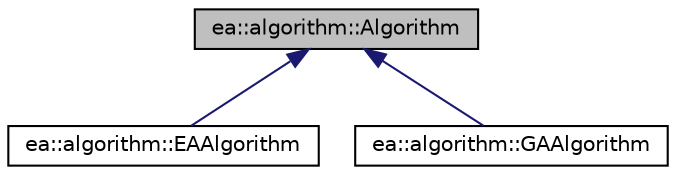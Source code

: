digraph "ea::algorithm::Algorithm"
{
 // LATEX_PDF_SIZE
  edge [fontname="Helvetica",fontsize="10",labelfontname="Helvetica",labelfontsize="10"];
  node [fontname="Helvetica",fontsize="10",shape=record];
  Node1 [label="ea::algorithm::Algorithm",height=0.2,width=0.4,color="black", fillcolor="grey75", style="filled", fontcolor="black",tooltip="The base class of (E|G)A search algorithms."];
  Node1 -> Node2 [dir="back",color="midnightblue",fontsize="10",style="solid",fontname="Helvetica"];
  Node2 [label="ea::algorithm::EAAlgorithm",height=0.2,width=0.4,color="black", fillcolor="white", style="filled",URL="$classea_1_1algorithm_1_1EAAlgorithm.html",tooltip="Evolutionary (1+1) algorithm."];
  Node1 -> Node3 [dir="back",color="midnightblue",fontsize="10",style="solid",fontname="Helvetica"];
  Node3 [label="ea::algorithm::GAAlgorithm",height=0.2,width=0.4,color="black", fillcolor="white", style="filled",URL="$classea_1_1algorithm_1_1GAAlgorithm.html",tooltip="Genetic algorithm."];
}
